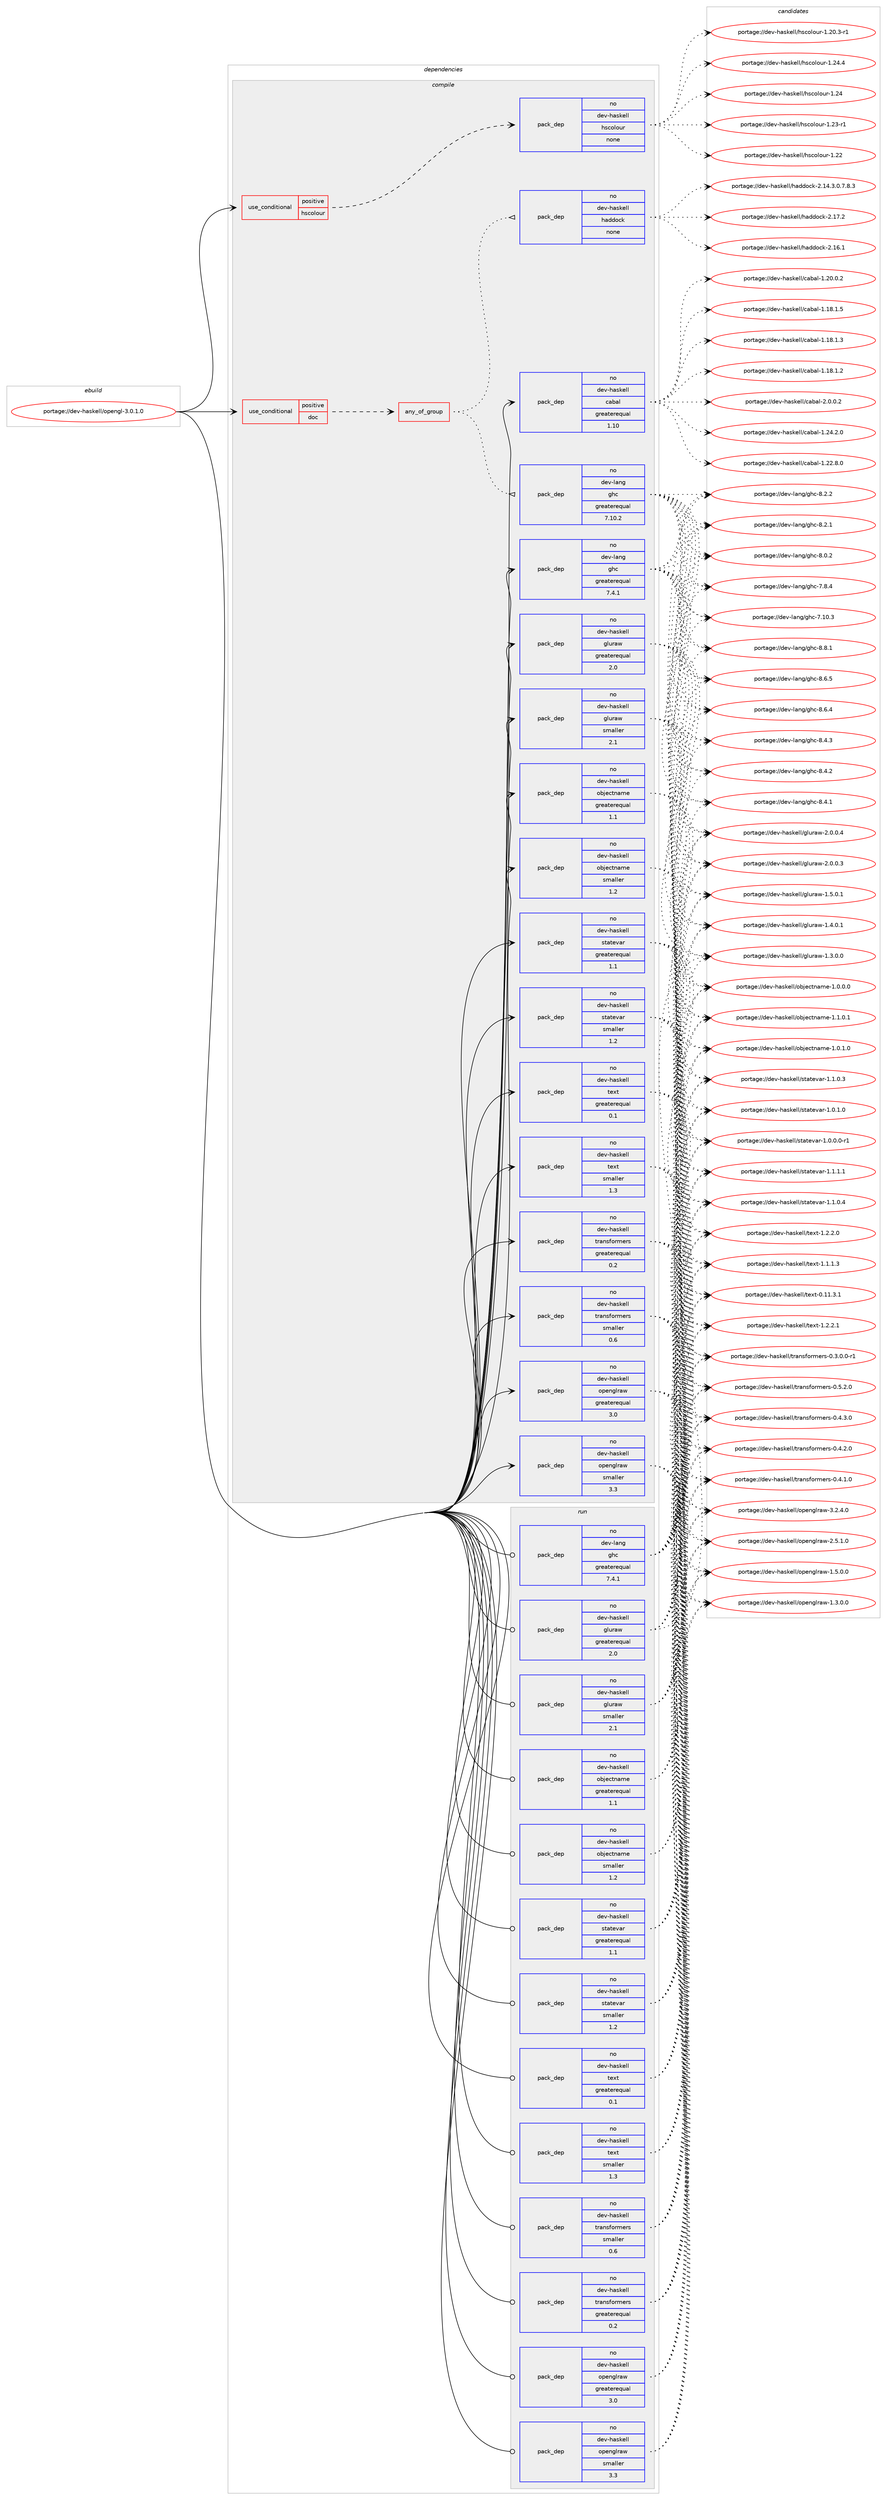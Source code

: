 digraph prolog {

# *************
# Graph options
# *************

newrank=true;
concentrate=true;
compound=true;
graph [rankdir=LR,fontname=Helvetica,fontsize=10,ranksep=1.5];#, ranksep=2.5, nodesep=0.2];
edge  [arrowhead=vee];
node  [fontname=Helvetica,fontsize=10];

# **********
# The ebuild
# **********

subgraph cluster_leftcol {
color=gray;
label=<<i>ebuild</i>>;
id [label="portage://dev-haskell/opengl-3.0.1.0", color=red, width=4, href="../dev-haskell/opengl-3.0.1.0.svg"];
}

# ****************
# The dependencies
# ****************

subgraph cluster_midcol {
color=gray;
label=<<i>dependencies</i>>;
subgraph cluster_compile {
fillcolor="#eeeeee";
style=filled;
label=<<i>compile</i>>;
subgraph cond132472 {
dependency550312 [label=<<TABLE BORDER="0" CELLBORDER="1" CELLSPACING="0" CELLPADDING="4"><TR><TD ROWSPAN="3" CELLPADDING="10">use_conditional</TD></TR><TR><TD>positive</TD></TR><TR><TD>doc</TD></TR></TABLE>>, shape=none, color=red];
subgraph any5977 {
dependency550313 [label=<<TABLE BORDER="0" CELLBORDER="1" CELLSPACING="0" CELLPADDING="4"><TR><TD CELLPADDING="10">any_of_group</TD></TR></TABLE>>, shape=none, color=red];subgraph pack411626 {
dependency550314 [label=<<TABLE BORDER="0" CELLBORDER="1" CELLSPACING="0" CELLPADDING="4" WIDTH="220"><TR><TD ROWSPAN="6" CELLPADDING="30">pack_dep</TD></TR><TR><TD WIDTH="110">no</TD></TR><TR><TD>dev-haskell</TD></TR><TR><TD>haddock</TD></TR><TR><TD>none</TD></TR><TR><TD></TD></TR></TABLE>>, shape=none, color=blue];
}
dependency550313:e -> dependency550314:w [weight=20,style="dotted",arrowhead="oinv"];
subgraph pack411627 {
dependency550315 [label=<<TABLE BORDER="0" CELLBORDER="1" CELLSPACING="0" CELLPADDING="4" WIDTH="220"><TR><TD ROWSPAN="6" CELLPADDING="30">pack_dep</TD></TR><TR><TD WIDTH="110">no</TD></TR><TR><TD>dev-lang</TD></TR><TR><TD>ghc</TD></TR><TR><TD>greaterequal</TD></TR><TR><TD>7.10.2</TD></TR></TABLE>>, shape=none, color=blue];
}
dependency550313:e -> dependency550315:w [weight=20,style="dotted",arrowhead="oinv"];
}
dependency550312:e -> dependency550313:w [weight=20,style="dashed",arrowhead="vee"];
}
id:e -> dependency550312:w [weight=20,style="solid",arrowhead="vee"];
subgraph cond132473 {
dependency550316 [label=<<TABLE BORDER="0" CELLBORDER="1" CELLSPACING="0" CELLPADDING="4"><TR><TD ROWSPAN="3" CELLPADDING="10">use_conditional</TD></TR><TR><TD>positive</TD></TR><TR><TD>hscolour</TD></TR></TABLE>>, shape=none, color=red];
subgraph pack411628 {
dependency550317 [label=<<TABLE BORDER="0" CELLBORDER="1" CELLSPACING="0" CELLPADDING="4" WIDTH="220"><TR><TD ROWSPAN="6" CELLPADDING="30">pack_dep</TD></TR><TR><TD WIDTH="110">no</TD></TR><TR><TD>dev-haskell</TD></TR><TR><TD>hscolour</TD></TR><TR><TD>none</TD></TR><TR><TD></TD></TR></TABLE>>, shape=none, color=blue];
}
dependency550316:e -> dependency550317:w [weight=20,style="dashed",arrowhead="vee"];
}
id:e -> dependency550316:w [weight=20,style="solid",arrowhead="vee"];
subgraph pack411629 {
dependency550318 [label=<<TABLE BORDER="0" CELLBORDER="1" CELLSPACING="0" CELLPADDING="4" WIDTH="220"><TR><TD ROWSPAN="6" CELLPADDING="30">pack_dep</TD></TR><TR><TD WIDTH="110">no</TD></TR><TR><TD>dev-haskell</TD></TR><TR><TD>cabal</TD></TR><TR><TD>greaterequal</TD></TR><TR><TD>1.10</TD></TR></TABLE>>, shape=none, color=blue];
}
id:e -> dependency550318:w [weight=20,style="solid",arrowhead="vee"];
subgraph pack411630 {
dependency550319 [label=<<TABLE BORDER="0" CELLBORDER="1" CELLSPACING="0" CELLPADDING="4" WIDTH="220"><TR><TD ROWSPAN="6" CELLPADDING="30">pack_dep</TD></TR><TR><TD WIDTH="110">no</TD></TR><TR><TD>dev-haskell</TD></TR><TR><TD>gluraw</TD></TR><TR><TD>greaterequal</TD></TR><TR><TD>2.0</TD></TR></TABLE>>, shape=none, color=blue];
}
id:e -> dependency550319:w [weight=20,style="solid",arrowhead="vee"];
subgraph pack411631 {
dependency550320 [label=<<TABLE BORDER="0" CELLBORDER="1" CELLSPACING="0" CELLPADDING="4" WIDTH="220"><TR><TD ROWSPAN="6" CELLPADDING="30">pack_dep</TD></TR><TR><TD WIDTH="110">no</TD></TR><TR><TD>dev-haskell</TD></TR><TR><TD>gluraw</TD></TR><TR><TD>smaller</TD></TR><TR><TD>2.1</TD></TR></TABLE>>, shape=none, color=blue];
}
id:e -> dependency550320:w [weight=20,style="solid",arrowhead="vee"];
subgraph pack411632 {
dependency550321 [label=<<TABLE BORDER="0" CELLBORDER="1" CELLSPACING="0" CELLPADDING="4" WIDTH="220"><TR><TD ROWSPAN="6" CELLPADDING="30">pack_dep</TD></TR><TR><TD WIDTH="110">no</TD></TR><TR><TD>dev-haskell</TD></TR><TR><TD>objectname</TD></TR><TR><TD>greaterequal</TD></TR><TR><TD>1.1</TD></TR></TABLE>>, shape=none, color=blue];
}
id:e -> dependency550321:w [weight=20,style="solid",arrowhead="vee"];
subgraph pack411633 {
dependency550322 [label=<<TABLE BORDER="0" CELLBORDER="1" CELLSPACING="0" CELLPADDING="4" WIDTH="220"><TR><TD ROWSPAN="6" CELLPADDING="30">pack_dep</TD></TR><TR><TD WIDTH="110">no</TD></TR><TR><TD>dev-haskell</TD></TR><TR><TD>objectname</TD></TR><TR><TD>smaller</TD></TR><TR><TD>1.2</TD></TR></TABLE>>, shape=none, color=blue];
}
id:e -> dependency550322:w [weight=20,style="solid",arrowhead="vee"];
subgraph pack411634 {
dependency550323 [label=<<TABLE BORDER="0" CELLBORDER="1" CELLSPACING="0" CELLPADDING="4" WIDTH="220"><TR><TD ROWSPAN="6" CELLPADDING="30">pack_dep</TD></TR><TR><TD WIDTH="110">no</TD></TR><TR><TD>dev-haskell</TD></TR><TR><TD>openglraw</TD></TR><TR><TD>greaterequal</TD></TR><TR><TD>3.0</TD></TR></TABLE>>, shape=none, color=blue];
}
id:e -> dependency550323:w [weight=20,style="solid",arrowhead="vee"];
subgraph pack411635 {
dependency550324 [label=<<TABLE BORDER="0" CELLBORDER="1" CELLSPACING="0" CELLPADDING="4" WIDTH="220"><TR><TD ROWSPAN="6" CELLPADDING="30">pack_dep</TD></TR><TR><TD WIDTH="110">no</TD></TR><TR><TD>dev-haskell</TD></TR><TR><TD>openglraw</TD></TR><TR><TD>smaller</TD></TR><TR><TD>3.3</TD></TR></TABLE>>, shape=none, color=blue];
}
id:e -> dependency550324:w [weight=20,style="solid",arrowhead="vee"];
subgraph pack411636 {
dependency550325 [label=<<TABLE BORDER="0" CELLBORDER="1" CELLSPACING="0" CELLPADDING="4" WIDTH="220"><TR><TD ROWSPAN="6" CELLPADDING="30">pack_dep</TD></TR><TR><TD WIDTH="110">no</TD></TR><TR><TD>dev-haskell</TD></TR><TR><TD>statevar</TD></TR><TR><TD>greaterequal</TD></TR><TR><TD>1.1</TD></TR></TABLE>>, shape=none, color=blue];
}
id:e -> dependency550325:w [weight=20,style="solid",arrowhead="vee"];
subgraph pack411637 {
dependency550326 [label=<<TABLE BORDER="0" CELLBORDER="1" CELLSPACING="0" CELLPADDING="4" WIDTH="220"><TR><TD ROWSPAN="6" CELLPADDING="30">pack_dep</TD></TR><TR><TD WIDTH="110">no</TD></TR><TR><TD>dev-haskell</TD></TR><TR><TD>statevar</TD></TR><TR><TD>smaller</TD></TR><TR><TD>1.2</TD></TR></TABLE>>, shape=none, color=blue];
}
id:e -> dependency550326:w [weight=20,style="solid",arrowhead="vee"];
subgraph pack411638 {
dependency550327 [label=<<TABLE BORDER="0" CELLBORDER="1" CELLSPACING="0" CELLPADDING="4" WIDTH="220"><TR><TD ROWSPAN="6" CELLPADDING="30">pack_dep</TD></TR><TR><TD WIDTH="110">no</TD></TR><TR><TD>dev-haskell</TD></TR><TR><TD>text</TD></TR><TR><TD>greaterequal</TD></TR><TR><TD>0.1</TD></TR></TABLE>>, shape=none, color=blue];
}
id:e -> dependency550327:w [weight=20,style="solid",arrowhead="vee"];
subgraph pack411639 {
dependency550328 [label=<<TABLE BORDER="0" CELLBORDER="1" CELLSPACING="0" CELLPADDING="4" WIDTH="220"><TR><TD ROWSPAN="6" CELLPADDING="30">pack_dep</TD></TR><TR><TD WIDTH="110">no</TD></TR><TR><TD>dev-haskell</TD></TR><TR><TD>text</TD></TR><TR><TD>smaller</TD></TR><TR><TD>1.3</TD></TR></TABLE>>, shape=none, color=blue];
}
id:e -> dependency550328:w [weight=20,style="solid",arrowhead="vee"];
subgraph pack411640 {
dependency550329 [label=<<TABLE BORDER="0" CELLBORDER="1" CELLSPACING="0" CELLPADDING="4" WIDTH="220"><TR><TD ROWSPAN="6" CELLPADDING="30">pack_dep</TD></TR><TR><TD WIDTH="110">no</TD></TR><TR><TD>dev-haskell</TD></TR><TR><TD>transformers</TD></TR><TR><TD>greaterequal</TD></TR><TR><TD>0.2</TD></TR></TABLE>>, shape=none, color=blue];
}
id:e -> dependency550329:w [weight=20,style="solid",arrowhead="vee"];
subgraph pack411641 {
dependency550330 [label=<<TABLE BORDER="0" CELLBORDER="1" CELLSPACING="0" CELLPADDING="4" WIDTH="220"><TR><TD ROWSPAN="6" CELLPADDING="30">pack_dep</TD></TR><TR><TD WIDTH="110">no</TD></TR><TR><TD>dev-haskell</TD></TR><TR><TD>transformers</TD></TR><TR><TD>smaller</TD></TR><TR><TD>0.6</TD></TR></TABLE>>, shape=none, color=blue];
}
id:e -> dependency550330:w [weight=20,style="solid",arrowhead="vee"];
subgraph pack411642 {
dependency550331 [label=<<TABLE BORDER="0" CELLBORDER="1" CELLSPACING="0" CELLPADDING="4" WIDTH="220"><TR><TD ROWSPAN="6" CELLPADDING="30">pack_dep</TD></TR><TR><TD WIDTH="110">no</TD></TR><TR><TD>dev-lang</TD></TR><TR><TD>ghc</TD></TR><TR><TD>greaterequal</TD></TR><TR><TD>7.4.1</TD></TR></TABLE>>, shape=none, color=blue];
}
id:e -> dependency550331:w [weight=20,style="solid",arrowhead="vee"];
}
subgraph cluster_compileandrun {
fillcolor="#eeeeee";
style=filled;
label=<<i>compile and run</i>>;
}
subgraph cluster_run {
fillcolor="#eeeeee";
style=filled;
label=<<i>run</i>>;
subgraph pack411643 {
dependency550332 [label=<<TABLE BORDER="0" CELLBORDER="1" CELLSPACING="0" CELLPADDING="4" WIDTH="220"><TR><TD ROWSPAN="6" CELLPADDING="30">pack_dep</TD></TR><TR><TD WIDTH="110">no</TD></TR><TR><TD>dev-haskell</TD></TR><TR><TD>gluraw</TD></TR><TR><TD>greaterequal</TD></TR><TR><TD>2.0</TD></TR></TABLE>>, shape=none, color=blue];
}
id:e -> dependency550332:w [weight=20,style="solid",arrowhead="odot"];
subgraph pack411644 {
dependency550333 [label=<<TABLE BORDER="0" CELLBORDER="1" CELLSPACING="0" CELLPADDING="4" WIDTH="220"><TR><TD ROWSPAN="6" CELLPADDING="30">pack_dep</TD></TR><TR><TD WIDTH="110">no</TD></TR><TR><TD>dev-haskell</TD></TR><TR><TD>gluraw</TD></TR><TR><TD>smaller</TD></TR><TR><TD>2.1</TD></TR></TABLE>>, shape=none, color=blue];
}
id:e -> dependency550333:w [weight=20,style="solid",arrowhead="odot"];
subgraph pack411645 {
dependency550334 [label=<<TABLE BORDER="0" CELLBORDER="1" CELLSPACING="0" CELLPADDING="4" WIDTH="220"><TR><TD ROWSPAN="6" CELLPADDING="30">pack_dep</TD></TR><TR><TD WIDTH="110">no</TD></TR><TR><TD>dev-haskell</TD></TR><TR><TD>objectname</TD></TR><TR><TD>greaterequal</TD></TR><TR><TD>1.1</TD></TR></TABLE>>, shape=none, color=blue];
}
id:e -> dependency550334:w [weight=20,style="solid",arrowhead="odot"];
subgraph pack411646 {
dependency550335 [label=<<TABLE BORDER="0" CELLBORDER="1" CELLSPACING="0" CELLPADDING="4" WIDTH="220"><TR><TD ROWSPAN="6" CELLPADDING="30">pack_dep</TD></TR><TR><TD WIDTH="110">no</TD></TR><TR><TD>dev-haskell</TD></TR><TR><TD>objectname</TD></TR><TR><TD>smaller</TD></TR><TR><TD>1.2</TD></TR></TABLE>>, shape=none, color=blue];
}
id:e -> dependency550335:w [weight=20,style="solid",arrowhead="odot"];
subgraph pack411647 {
dependency550336 [label=<<TABLE BORDER="0" CELLBORDER="1" CELLSPACING="0" CELLPADDING="4" WIDTH="220"><TR><TD ROWSPAN="6" CELLPADDING="30">pack_dep</TD></TR><TR><TD WIDTH="110">no</TD></TR><TR><TD>dev-haskell</TD></TR><TR><TD>openglraw</TD></TR><TR><TD>greaterequal</TD></TR><TR><TD>3.0</TD></TR></TABLE>>, shape=none, color=blue];
}
id:e -> dependency550336:w [weight=20,style="solid",arrowhead="odot"];
subgraph pack411648 {
dependency550337 [label=<<TABLE BORDER="0" CELLBORDER="1" CELLSPACING="0" CELLPADDING="4" WIDTH="220"><TR><TD ROWSPAN="6" CELLPADDING="30">pack_dep</TD></TR><TR><TD WIDTH="110">no</TD></TR><TR><TD>dev-haskell</TD></TR><TR><TD>openglraw</TD></TR><TR><TD>smaller</TD></TR><TR><TD>3.3</TD></TR></TABLE>>, shape=none, color=blue];
}
id:e -> dependency550337:w [weight=20,style="solid",arrowhead="odot"];
subgraph pack411649 {
dependency550338 [label=<<TABLE BORDER="0" CELLBORDER="1" CELLSPACING="0" CELLPADDING="4" WIDTH="220"><TR><TD ROWSPAN="6" CELLPADDING="30">pack_dep</TD></TR><TR><TD WIDTH="110">no</TD></TR><TR><TD>dev-haskell</TD></TR><TR><TD>statevar</TD></TR><TR><TD>greaterequal</TD></TR><TR><TD>1.1</TD></TR></TABLE>>, shape=none, color=blue];
}
id:e -> dependency550338:w [weight=20,style="solid",arrowhead="odot"];
subgraph pack411650 {
dependency550339 [label=<<TABLE BORDER="0" CELLBORDER="1" CELLSPACING="0" CELLPADDING="4" WIDTH="220"><TR><TD ROWSPAN="6" CELLPADDING="30">pack_dep</TD></TR><TR><TD WIDTH="110">no</TD></TR><TR><TD>dev-haskell</TD></TR><TR><TD>statevar</TD></TR><TR><TD>smaller</TD></TR><TR><TD>1.2</TD></TR></TABLE>>, shape=none, color=blue];
}
id:e -> dependency550339:w [weight=20,style="solid",arrowhead="odot"];
subgraph pack411651 {
dependency550340 [label=<<TABLE BORDER="0" CELLBORDER="1" CELLSPACING="0" CELLPADDING="4" WIDTH="220"><TR><TD ROWSPAN="6" CELLPADDING="30">pack_dep</TD></TR><TR><TD WIDTH="110">no</TD></TR><TR><TD>dev-haskell</TD></TR><TR><TD>text</TD></TR><TR><TD>greaterequal</TD></TR><TR><TD>0.1</TD></TR></TABLE>>, shape=none, color=blue];
}
id:e -> dependency550340:w [weight=20,style="solid",arrowhead="odot"];
subgraph pack411652 {
dependency550341 [label=<<TABLE BORDER="0" CELLBORDER="1" CELLSPACING="0" CELLPADDING="4" WIDTH="220"><TR><TD ROWSPAN="6" CELLPADDING="30">pack_dep</TD></TR><TR><TD WIDTH="110">no</TD></TR><TR><TD>dev-haskell</TD></TR><TR><TD>text</TD></TR><TR><TD>smaller</TD></TR><TR><TD>1.3</TD></TR></TABLE>>, shape=none, color=blue];
}
id:e -> dependency550341:w [weight=20,style="solid",arrowhead="odot"];
subgraph pack411653 {
dependency550342 [label=<<TABLE BORDER="0" CELLBORDER="1" CELLSPACING="0" CELLPADDING="4" WIDTH="220"><TR><TD ROWSPAN="6" CELLPADDING="30">pack_dep</TD></TR><TR><TD WIDTH="110">no</TD></TR><TR><TD>dev-haskell</TD></TR><TR><TD>transformers</TD></TR><TR><TD>greaterequal</TD></TR><TR><TD>0.2</TD></TR></TABLE>>, shape=none, color=blue];
}
id:e -> dependency550342:w [weight=20,style="solid",arrowhead="odot"];
subgraph pack411654 {
dependency550343 [label=<<TABLE BORDER="0" CELLBORDER="1" CELLSPACING="0" CELLPADDING="4" WIDTH="220"><TR><TD ROWSPAN="6" CELLPADDING="30">pack_dep</TD></TR><TR><TD WIDTH="110">no</TD></TR><TR><TD>dev-haskell</TD></TR><TR><TD>transformers</TD></TR><TR><TD>smaller</TD></TR><TR><TD>0.6</TD></TR></TABLE>>, shape=none, color=blue];
}
id:e -> dependency550343:w [weight=20,style="solid",arrowhead="odot"];
subgraph pack411655 {
dependency550344 [label=<<TABLE BORDER="0" CELLBORDER="1" CELLSPACING="0" CELLPADDING="4" WIDTH="220"><TR><TD ROWSPAN="6" CELLPADDING="30">pack_dep</TD></TR><TR><TD WIDTH="110">no</TD></TR><TR><TD>dev-lang</TD></TR><TR><TD>ghc</TD></TR><TR><TD>greaterequal</TD></TR><TR><TD>7.4.1</TD></TR></TABLE>>, shape=none, color=blue];
}
id:e -> dependency550344:w [weight=20,style="solid",arrowhead="odot"];
}
}

# **************
# The candidates
# **************

subgraph cluster_choices {
rank=same;
color=gray;
label=<<i>candidates</i>>;

subgraph choice411626 {
color=black;
nodesep=1;
choice100101118451049711510710110810847104971001001119910745504649554650 [label="portage://dev-haskell/haddock-2.17.2", color=red, width=4,href="../dev-haskell/haddock-2.17.2.svg"];
choice100101118451049711510710110810847104971001001119910745504649544649 [label="portage://dev-haskell/haddock-2.16.1", color=red, width=4,href="../dev-haskell/haddock-2.16.1.svg"];
choice1001011184510497115107101108108471049710010011199107455046495246514648465546564651 [label="portage://dev-haskell/haddock-2.14.3.0.7.8.3", color=red, width=4,href="../dev-haskell/haddock-2.14.3.0.7.8.3.svg"];
dependency550314:e -> choice100101118451049711510710110810847104971001001119910745504649554650:w [style=dotted,weight="100"];
dependency550314:e -> choice100101118451049711510710110810847104971001001119910745504649544649:w [style=dotted,weight="100"];
dependency550314:e -> choice1001011184510497115107101108108471049710010011199107455046495246514648465546564651:w [style=dotted,weight="100"];
}
subgraph choice411627 {
color=black;
nodesep=1;
choice10010111845108971101034710310499455646564649 [label="portage://dev-lang/ghc-8.8.1", color=red, width=4,href="../dev-lang/ghc-8.8.1.svg"];
choice10010111845108971101034710310499455646544653 [label="portage://dev-lang/ghc-8.6.5", color=red, width=4,href="../dev-lang/ghc-8.6.5.svg"];
choice10010111845108971101034710310499455646544652 [label="portage://dev-lang/ghc-8.6.4", color=red, width=4,href="../dev-lang/ghc-8.6.4.svg"];
choice10010111845108971101034710310499455646524651 [label="portage://dev-lang/ghc-8.4.3", color=red, width=4,href="../dev-lang/ghc-8.4.3.svg"];
choice10010111845108971101034710310499455646524650 [label="portage://dev-lang/ghc-8.4.2", color=red, width=4,href="../dev-lang/ghc-8.4.2.svg"];
choice10010111845108971101034710310499455646524649 [label="portage://dev-lang/ghc-8.4.1", color=red, width=4,href="../dev-lang/ghc-8.4.1.svg"];
choice10010111845108971101034710310499455646504650 [label="portage://dev-lang/ghc-8.2.2", color=red, width=4,href="../dev-lang/ghc-8.2.2.svg"];
choice10010111845108971101034710310499455646504649 [label="portage://dev-lang/ghc-8.2.1", color=red, width=4,href="../dev-lang/ghc-8.2.1.svg"];
choice10010111845108971101034710310499455646484650 [label="portage://dev-lang/ghc-8.0.2", color=red, width=4,href="../dev-lang/ghc-8.0.2.svg"];
choice10010111845108971101034710310499455546564652 [label="portage://dev-lang/ghc-7.8.4", color=red, width=4,href="../dev-lang/ghc-7.8.4.svg"];
choice1001011184510897110103471031049945554649484651 [label="portage://dev-lang/ghc-7.10.3", color=red, width=4,href="../dev-lang/ghc-7.10.3.svg"];
dependency550315:e -> choice10010111845108971101034710310499455646564649:w [style=dotted,weight="100"];
dependency550315:e -> choice10010111845108971101034710310499455646544653:w [style=dotted,weight="100"];
dependency550315:e -> choice10010111845108971101034710310499455646544652:w [style=dotted,weight="100"];
dependency550315:e -> choice10010111845108971101034710310499455646524651:w [style=dotted,weight="100"];
dependency550315:e -> choice10010111845108971101034710310499455646524650:w [style=dotted,weight="100"];
dependency550315:e -> choice10010111845108971101034710310499455646524649:w [style=dotted,weight="100"];
dependency550315:e -> choice10010111845108971101034710310499455646504650:w [style=dotted,weight="100"];
dependency550315:e -> choice10010111845108971101034710310499455646504649:w [style=dotted,weight="100"];
dependency550315:e -> choice10010111845108971101034710310499455646484650:w [style=dotted,weight="100"];
dependency550315:e -> choice10010111845108971101034710310499455546564652:w [style=dotted,weight="100"];
dependency550315:e -> choice1001011184510897110103471031049945554649484651:w [style=dotted,weight="100"];
}
subgraph choice411628 {
color=black;
nodesep=1;
choice1001011184510497115107101108108471041159911110811111711445494650524652 [label="portage://dev-haskell/hscolour-1.24.4", color=red, width=4,href="../dev-haskell/hscolour-1.24.4.svg"];
choice100101118451049711510710110810847104115991111081111171144549465052 [label="portage://dev-haskell/hscolour-1.24", color=red, width=4,href="../dev-haskell/hscolour-1.24.svg"];
choice1001011184510497115107101108108471041159911110811111711445494650514511449 [label="portage://dev-haskell/hscolour-1.23-r1", color=red, width=4,href="../dev-haskell/hscolour-1.23-r1.svg"];
choice100101118451049711510710110810847104115991111081111171144549465050 [label="portage://dev-haskell/hscolour-1.22", color=red, width=4,href="../dev-haskell/hscolour-1.22.svg"];
choice10010111845104971151071011081084710411599111108111117114454946504846514511449 [label="portage://dev-haskell/hscolour-1.20.3-r1", color=red, width=4,href="../dev-haskell/hscolour-1.20.3-r1.svg"];
dependency550317:e -> choice1001011184510497115107101108108471041159911110811111711445494650524652:w [style=dotted,weight="100"];
dependency550317:e -> choice100101118451049711510710110810847104115991111081111171144549465052:w [style=dotted,weight="100"];
dependency550317:e -> choice1001011184510497115107101108108471041159911110811111711445494650514511449:w [style=dotted,weight="100"];
dependency550317:e -> choice100101118451049711510710110810847104115991111081111171144549465050:w [style=dotted,weight="100"];
dependency550317:e -> choice10010111845104971151071011081084710411599111108111117114454946504846514511449:w [style=dotted,weight="100"];
}
subgraph choice411629 {
color=black;
nodesep=1;
choice100101118451049711510710110810847999798971084550464846484650 [label="portage://dev-haskell/cabal-2.0.0.2", color=red, width=4,href="../dev-haskell/cabal-2.0.0.2.svg"];
choice10010111845104971151071011081084799979897108454946505246504648 [label="portage://dev-haskell/cabal-1.24.2.0", color=red, width=4,href="../dev-haskell/cabal-1.24.2.0.svg"];
choice10010111845104971151071011081084799979897108454946505046564648 [label="portage://dev-haskell/cabal-1.22.8.0", color=red, width=4,href="../dev-haskell/cabal-1.22.8.0.svg"];
choice10010111845104971151071011081084799979897108454946504846484650 [label="portage://dev-haskell/cabal-1.20.0.2", color=red, width=4,href="../dev-haskell/cabal-1.20.0.2.svg"];
choice10010111845104971151071011081084799979897108454946495646494653 [label="portage://dev-haskell/cabal-1.18.1.5", color=red, width=4,href="../dev-haskell/cabal-1.18.1.5.svg"];
choice10010111845104971151071011081084799979897108454946495646494651 [label="portage://dev-haskell/cabal-1.18.1.3", color=red, width=4,href="../dev-haskell/cabal-1.18.1.3.svg"];
choice10010111845104971151071011081084799979897108454946495646494650 [label="portage://dev-haskell/cabal-1.18.1.2", color=red, width=4,href="../dev-haskell/cabal-1.18.1.2.svg"];
dependency550318:e -> choice100101118451049711510710110810847999798971084550464846484650:w [style=dotted,weight="100"];
dependency550318:e -> choice10010111845104971151071011081084799979897108454946505246504648:w [style=dotted,weight="100"];
dependency550318:e -> choice10010111845104971151071011081084799979897108454946505046564648:w [style=dotted,weight="100"];
dependency550318:e -> choice10010111845104971151071011081084799979897108454946504846484650:w [style=dotted,weight="100"];
dependency550318:e -> choice10010111845104971151071011081084799979897108454946495646494653:w [style=dotted,weight="100"];
dependency550318:e -> choice10010111845104971151071011081084799979897108454946495646494651:w [style=dotted,weight="100"];
dependency550318:e -> choice10010111845104971151071011081084799979897108454946495646494650:w [style=dotted,weight="100"];
}
subgraph choice411630 {
color=black;
nodesep=1;
choice100101118451049711510710110810847103108117114971194550464846484652 [label="portage://dev-haskell/gluraw-2.0.0.4", color=red, width=4,href="../dev-haskell/gluraw-2.0.0.4.svg"];
choice100101118451049711510710110810847103108117114971194550464846484651 [label="portage://dev-haskell/gluraw-2.0.0.3", color=red, width=4,href="../dev-haskell/gluraw-2.0.0.3.svg"];
choice100101118451049711510710110810847103108117114971194549465346484649 [label="portage://dev-haskell/gluraw-1.5.0.1", color=red, width=4,href="../dev-haskell/gluraw-1.5.0.1.svg"];
choice100101118451049711510710110810847103108117114971194549465246484649 [label="portage://dev-haskell/gluraw-1.4.0.1", color=red, width=4,href="../dev-haskell/gluraw-1.4.0.1.svg"];
choice100101118451049711510710110810847103108117114971194549465146484648 [label="portage://dev-haskell/gluraw-1.3.0.0", color=red, width=4,href="../dev-haskell/gluraw-1.3.0.0.svg"];
dependency550319:e -> choice100101118451049711510710110810847103108117114971194550464846484652:w [style=dotted,weight="100"];
dependency550319:e -> choice100101118451049711510710110810847103108117114971194550464846484651:w [style=dotted,weight="100"];
dependency550319:e -> choice100101118451049711510710110810847103108117114971194549465346484649:w [style=dotted,weight="100"];
dependency550319:e -> choice100101118451049711510710110810847103108117114971194549465246484649:w [style=dotted,weight="100"];
dependency550319:e -> choice100101118451049711510710110810847103108117114971194549465146484648:w [style=dotted,weight="100"];
}
subgraph choice411631 {
color=black;
nodesep=1;
choice100101118451049711510710110810847103108117114971194550464846484652 [label="portage://dev-haskell/gluraw-2.0.0.4", color=red, width=4,href="../dev-haskell/gluraw-2.0.0.4.svg"];
choice100101118451049711510710110810847103108117114971194550464846484651 [label="portage://dev-haskell/gluraw-2.0.0.3", color=red, width=4,href="../dev-haskell/gluraw-2.0.0.3.svg"];
choice100101118451049711510710110810847103108117114971194549465346484649 [label="portage://dev-haskell/gluraw-1.5.0.1", color=red, width=4,href="../dev-haskell/gluraw-1.5.0.1.svg"];
choice100101118451049711510710110810847103108117114971194549465246484649 [label="portage://dev-haskell/gluraw-1.4.0.1", color=red, width=4,href="../dev-haskell/gluraw-1.4.0.1.svg"];
choice100101118451049711510710110810847103108117114971194549465146484648 [label="portage://dev-haskell/gluraw-1.3.0.0", color=red, width=4,href="../dev-haskell/gluraw-1.3.0.0.svg"];
dependency550320:e -> choice100101118451049711510710110810847103108117114971194550464846484652:w [style=dotted,weight="100"];
dependency550320:e -> choice100101118451049711510710110810847103108117114971194550464846484651:w [style=dotted,weight="100"];
dependency550320:e -> choice100101118451049711510710110810847103108117114971194549465346484649:w [style=dotted,weight="100"];
dependency550320:e -> choice100101118451049711510710110810847103108117114971194549465246484649:w [style=dotted,weight="100"];
dependency550320:e -> choice100101118451049711510710110810847103108117114971194549465146484648:w [style=dotted,weight="100"];
}
subgraph choice411632 {
color=black;
nodesep=1;
choice1001011184510497115107101108108471119810610199116110971091014549464946484649 [label="portage://dev-haskell/objectname-1.1.0.1", color=red, width=4,href="../dev-haskell/objectname-1.1.0.1.svg"];
choice1001011184510497115107101108108471119810610199116110971091014549464846494648 [label="portage://dev-haskell/objectname-1.0.1.0", color=red, width=4,href="../dev-haskell/objectname-1.0.1.0.svg"];
choice1001011184510497115107101108108471119810610199116110971091014549464846484648 [label="portage://dev-haskell/objectname-1.0.0.0", color=red, width=4,href="../dev-haskell/objectname-1.0.0.0.svg"];
dependency550321:e -> choice1001011184510497115107101108108471119810610199116110971091014549464946484649:w [style=dotted,weight="100"];
dependency550321:e -> choice1001011184510497115107101108108471119810610199116110971091014549464846494648:w [style=dotted,weight="100"];
dependency550321:e -> choice1001011184510497115107101108108471119810610199116110971091014549464846484648:w [style=dotted,weight="100"];
}
subgraph choice411633 {
color=black;
nodesep=1;
choice1001011184510497115107101108108471119810610199116110971091014549464946484649 [label="portage://dev-haskell/objectname-1.1.0.1", color=red, width=4,href="../dev-haskell/objectname-1.1.0.1.svg"];
choice1001011184510497115107101108108471119810610199116110971091014549464846494648 [label="portage://dev-haskell/objectname-1.0.1.0", color=red, width=4,href="../dev-haskell/objectname-1.0.1.0.svg"];
choice1001011184510497115107101108108471119810610199116110971091014549464846484648 [label="portage://dev-haskell/objectname-1.0.0.0", color=red, width=4,href="../dev-haskell/objectname-1.0.0.0.svg"];
dependency550322:e -> choice1001011184510497115107101108108471119810610199116110971091014549464946484649:w [style=dotted,weight="100"];
dependency550322:e -> choice1001011184510497115107101108108471119810610199116110971091014549464846494648:w [style=dotted,weight="100"];
dependency550322:e -> choice1001011184510497115107101108108471119810610199116110971091014549464846484648:w [style=dotted,weight="100"];
}
subgraph choice411634 {
color=black;
nodesep=1;
choice100101118451049711510710110810847111112101110103108114971194551465046524648 [label="portage://dev-haskell/openglraw-3.2.4.0", color=red, width=4,href="../dev-haskell/openglraw-3.2.4.0.svg"];
choice100101118451049711510710110810847111112101110103108114971194550465346494648 [label="portage://dev-haskell/openglraw-2.5.1.0", color=red, width=4,href="../dev-haskell/openglraw-2.5.1.0.svg"];
choice100101118451049711510710110810847111112101110103108114971194549465346484648 [label="portage://dev-haskell/openglraw-1.5.0.0", color=red, width=4,href="../dev-haskell/openglraw-1.5.0.0.svg"];
choice100101118451049711510710110810847111112101110103108114971194549465146484648 [label="portage://dev-haskell/openglraw-1.3.0.0", color=red, width=4,href="../dev-haskell/openglraw-1.3.0.0.svg"];
dependency550323:e -> choice100101118451049711510710110810847111112101110103108114971194551465046524648:w [style=dotted,weight="100"];
dependency550323:e -> choice100101118451049711510710110810847111112101110103108114971194550465346494648:w [style=dotted,weight="100"];
dependency550323:e -> choice100101118451049711510710110810847111112101110103108114971194549465346484648:w [style=dotted,weight="100"];
dependency550323:e -> choice100101118451049711510710110810847111112101110103108114971194549465146484648:w [style=dotted,weight="100"];
}
subgraph choice411635 {
color=black;
nodesep=1;
choice100101118451049711510710110810847111112101110103108114971194551465046524648 [label="portage://dev-haskell/openglraw-3.2.4.0", color=red, width=4,href="../dev-haskell/openglraw-3.2.4.0.svg"];
choice100101118451049711510710110810847111112101110103108114971194550465346494648 [label="portage://dev-haskell/openglraw-2.5.1.0", color=red, width=4,href="../dev-haskell/openglraw-2.5.1.0.svg"];
choice100101118451049711510710110810847111112101110103108114971194549465346484648 [label="portage://dev-haskell/openglraw-1.5.0.0", color=red, width=4,href="../dev-haskell/openglraw-1.5.0.0.svg"];
choice100101118451049711510710110810847111112101110103108114971194549465146484648 [label="portage://dev-haskell/openglraw-1.3.0.0", color=red, width=4,href="../dev-haskell/openglraw-1.3.0.0.svg"];
dependency550324:e -> choice100101118451049711510710110810847111112101110103108114971194551465046524648:w [style=dotted,weight="100"];
dependency550324:e -> choice100101118451049711510710110810847111112101110103108114971194550465346494648:w [style=dotted,weight="100"];
dependency550324:e -> choice100101118451049711510710110810847111112101110103108114971194549465346484648:w [style=dotted,weight="100"];
dependency550324:e -> choice100101118451049711510710110810847111112101110103108114971194549465146484648:w [style=dotted,weight="100"];
}
subgraph choice411636 {
color=black;
nodesep=1;
choice10010111845104971151071011081084711511697116101118971144549464946494649 [label="portage://dev-haskell/statevar-1.1.1.1", color=red, width=4,href="../dev-haskell/statevar-1.1.1.1.svg"];
choice10010111845104971151071011081084711511697116101118971144549464946484652 [label="portage://dev-haskell/statevar-1.1.0.4", color=red, width=4,href="../dev-haskell/statevar-1.1.0.4.svg"];
choice10010111845104971151071011081084711511697116101118971144549464946484651 [label="portage://dev-haskell/statevar-1.1.0.3", color=red, width=4,href="../dev-haskell/statevar-1.1.0.3.svg"];
choice10010111845104971151071011081084711511697116101118971144549464846494648 [label="portage://dev-haskell/statevar-1.0.1.0", color=red, width=4,href="../dev-haskell/statevar-1.0.1.0.svg"];
choice100101118451049711510710110810847115116971161011189711445494648464846484511449 [label="portage://dev-haskell/statevar-1.0.0.0-r1", color=red, width=4,href="../dev-haskell/statevar-1.0.0.0-r1.svg"];
dependency550325:e -> choice10010111845104971151071011081084711511697116101118971144549464946494649:w [style=dotted,weight="100"];
dependency550325:e -> choice10010111845104971151071011081084711511697116101118971144549464946484652:w [style=dotted,weight="100"];
dependency550325:e -> choice10010111845104971151071011081084711511697116101118971144549464946484651:w [style=dotted,weight="100"];
dependency550325:e -> choice10010111845104971151071011081084711511697116101118971144549464846494648:w [style=dotted,weight="100"];
dependency550325:e -> choice100101118451049711510710110810847115116971161011189711445494648464846484511449:w [style=dotted,weight="100"];
}
subgraph choice411637 {
color=black;
nodesep=1;
choice10010111845104971151071011081084711511697116101118971144549464946494649 [label="portage://dev-haskell/statevar-1.1.1.1", color=red, width=4,href="../dev-haskell/statevar-1.1.1.1.svg"];
choice10010111845104971151071011081084711511697116101118971144549464946484652 [label="portage://dev-haskell/statevar-1.1.0.4", color=red, width=4,href="../dev-haskell/statevar-1.1.0.4.svg"];
choice10010111845104971151071011081084711511697116101118971144549464946484651 [label="portage://dev-haskell/statevar-1.1.0.3", color=red, width=4,href="../dev-haskell/statevar-1.1.0.3.svg"];
choice10010111845104971151071011081084711511697116101118971144549464846494648 [label="portage://dev-haskell/statevar-1.0.1.0", color=red, width=4,href="../dev-haskell/statevar-1.0.1.0.svg"];
choice100101118451049711510710110810847115116971161011189711445494648464846484511449 [label="portage://dev-haskell/statevar-1.0.0.0-r1", color=red, width=4,href="../dev-haskell/statevar-1.0.0.0-r1.svg"];
dependency550326:e -> choice10010111845104971151071011081084711511697116101118971144549464946494649:w [style=dotted,weight="100"];
dependency550326:e -> choice10010111845104971151071011081084711511697116101118971144549464946484652:w [style=dotted,weight="100"];
dependency550326:e -> choice10010111845104971151071011081084711511697116101118971144549464946484651:w [style=dotted,weight="100"];
dependency550326:e -> choice10010111845104971151071011081084711511697116101118971144549464846494648:w [style=dotted,weight="100"];
dependency550326:e -> choice100101118451049711510710110810847115116971161011189711445494648464846484511449:w [style=dotted,weight="100"];
}
subgraph choice411638 {
color=black;
nodesep=1;
choice1001011184510497115107101108108471161011201164549465046504649 [label="portage://dev-haskell/text-1.2.2.1", color=red, width=4,href="../dev-haskell/text-1.2.2.1.svg"];
choice1001011184510497115107101108108471161011201164549465046504648 [label="portage://dev-haskell/text-1.2.2.0", color=red, width=4,href="../dev-haskell/text-1.2.2.0.svg"];
choice1001011184510497115107101108108471161011201164549464946494651 [label="portage://dev-haskell/text-1.1.1.3", color=red, width=4,href="../dev-haskell/text-1.1.1.3.svg"];
choice100101118451049711510710110810847116101120116454846494946514649 [label="portage://dev-haskell/text-0.11.3.1", color=red, width=4,href="../dev-haskell/text-0.11.3.1.svg"];
dependency550327:e -> choice1001011184510497115107101108108471161011201164549465046504649:w [style=dotted,weight="100"];
dependency550327:e -> choice1001011184510497115107101108108471161011201164549465046504648:w [style=dotted,weight="100"];
dependency550327:e -> choice1001011184510497115107101108108471161011201164549464946494651:w [style=dotted,weight="100"];
dependency550327:e -> choice100101118451049711510710110810847116101120116454846494946514649:w [style=dotted,weight="100"];
}
subgraph choice411639 {
color=black;
nodesep=1;
choice1001011184510497115107101108108471161011201164549465046504649 [label="portage://dev-haskell/text-1.2.2.1", color=red, width=4,href="../dev-haskell/text-1.2.2.1.svg"];
choice1001011184510497115107101108108471161011201164549465046504648 [label="portage://dev-haskell/text-1.2.2.0", color=red, width=4,href="../dev-haskell/text-1.2.2.0.svg"];
choice1001011184510497115107101108108471161011201164549464946494651 [label="portage://dev-haskell/text-1.1.1.3", color=red, width=4,href="../dev-haskell/text-1.1.1.3.svg"];
choice100101118451049711510710110810847116101120116454846494946514649 [label="portage://dev-haskell/text-0.11.3.1", color=red, width=4,href="../dev-haskell/text-0.11.3.1.svg"];
dependency550328:e -> choice1001011184510497115107101108108471161011201164549465046504649:w [style=dotted,weight="100"];
dependency550328:e -> choice1001011184510497115107101108108471161011201164549465046504648:w [style=dotted,weight="100"];
dependency550328:e -> choice1001011184510497115107101108108471161011201164549464946494651:w [style=dotted,weight="100"];
dependency550328:e -> choice100101118451049711510710110810847116101120116454846494946514649:w [style=dotted,weight="100"];
}
subgraph choice411640 {
color=black;
nodesep=1;
choice100101118451049711510710110810847116114971101151021111141091011141154548465346504648 [label="portage://dev-haskell/transformers-0.5.2.0", color=red, width=4,href="../dev-haskell/transformers-0.5.2.0.svg"];
choice100101118451049711510710110810847116114971101151021111141091011141154548465246514648 [label="portage://dev-haskell/transformers-0.4.3.0", color=red, width=4,href="../dev-haskell/transformers-0.4.3.0.svg"];
choice100101118451049711510710110810847116114971101151021111141091011141154548465246504648 [label="portage://dev-haskell/transformers-0.4.2.0", color=red, width=4,href="../dev-haskell/transformers-0.4.2.0.svg"];
choice100101118451049711510710110810847116114971101151021111141091011141154548465246494648 [label="portage://dev-haskell/transformers-0.4.1.0", color=red, width=4,href="../dev-haskell/transformers-0.4.1.0.svg"];
choice1001011184510497115107101108108471161149711011510211111410910111411545484651464846484511449 [label="portage://dev-haskell/transformers-0.3.0.0-r1", color=red, width=4,href="../dev-haskell/transformers-0.3.0.0-r1.svg"];
dependency550329:e -> choice100101118451049711510710110810847116114971101151021111141091011141154548465346504648:w [style=dotted,weight="100"];
dependency550329:e -> choice100101118451049711510710110810847116114971101151021111141091011141154548465246514648:w [style=dotted,weight="100"];
dependency550329:e -> choice100101118451049711510710110810847116114971101151021111141091011141154548465246504648:w [style=dotted,weight="100"];
dependency550329:e -> choice100101118451049711510710110810847116114971101151021111141091011141154548465246494648:w [style=dotted,weight="100"];
dependency550329:e -> choice1001011184510497115107101108108471161149711011510211111410910111411545484651464846484511449:w [style=dotted,weight="100"];
}
subgraph choice411641 {
color=black;
nodesep=1;
choice100101118451049711510710110810847116114971101151021111141091011141154548465346504648 [label="portage://dev-haskell/transformers-0.5.2.0", color=red, width=4,href="../dev-haskell/transformers-0.5.2.0.svg"];
choice100101118451049711510710110810847116114971101151021111141091011141154548465246514648 [label="portage://dev-haskell/transformers-0.4.3.0", color=red, width=4,href="../dev-haskell/transformers-0.4.3.0.svg"];
choice100101118451049711510710110810847116114971101151021111141091011141154548465246504648 [label="portage://dev-haskell/transformers-0.4.2.0", color=red, width=4,href="../dev-haskell/transformers-0.4.2.0.svg"];
choice100101118451049711510710110810847116114971101151021111141091011141154548465246494648 [label="portage://dev-haskell/transformers-0.4.1.0", color=red, width=4,href="../dev-haskell/transformers-0.4.1.0.svg"];
choice1001011184510497115107101108108471161149711011510211111410910111411545484651464846484511449 [label="portage://dev-haskell/transformers-0.3.0.0-r1", color=red, width=4,href="../dev-haskell/transformers-0.3.0.0-r1.svg"];
dependency550330:e -> choice100101118451049711510710110810847116114971101151021111141091011141154548465346504648:w [style=dotted,weight="100"];
dependency550330:e -> choice100101118451049711510710110810847116114971101151021111141091011141154548465246514648:w [style=dotted,weight="100"];
dependency550330:e -> choice100101118451049711510710110810847116114971101151021111141091011141154548465246504648:w [style=dotted,weight="100"];
dependency550330:e -> choice100101118451049711510710110810847116114971101151021111141091011141154548465246494648:w [style=dotted,weight="100"];
dependency550330:e -> choice1001011184510497115107101108108471161149711011510211111410910111411545484651464846484511449:w [style=dotted,weight="100"];
}
subgraph choice411642 {
color=black;
nodesep=1;
choice10010111845108971101034710310499455646564649 [label="portage://dev-lang/ghc-8.8.1", color=red, width=4,href="../dev-lang/ghc-8.8.1.svg"];
choice10010111845108971101034710310499455646544653 [label="portage://dev-lang/ghc-8.6.5", color=red, width=4,href="../dev-lang/ghc-8.6.5.svg"];
choice10010111845108971101034710310499455646544652 [label="portage://dev-lang/ghc-8.6.4", color=red, width=4,href="../dev-lang/ghc-8.6.4.svg"];
choice10010111845108971101034710310499455646524651 [label="portage://dev-lang/ghc-8.4.3", color=red, width=4,href="../dev-lang/ghc-8.4.3.svg"];
choice10010111845108971101034710310499455646524650 [label="portage://dev-lang/ghc-8.4.2", color=red, width=4,href="../dev-lang/ghc-8.4.2.svg"];
choice10010111845108971101034710310499455646524649 [label="portage://dev-lang/ghc-8.4.1", color=red, width=4,href="../dev-lang/ghc-8.4.1.svg"];
choice10010111845108971101034710310499455646504650 [label="portage://dev-lang/ghc-8.2.2", color=red, width=4,href="../dev-lang/ghc-8.2.2.svg"];
choice10010111845108971101034710310499455646504649 [label="portage://dev-lang/ghc-8.2.1", color=red, width=4,href="../dev-lang/ghc-8.2.1.svg"];
choice10010111845108971101034710310499455646484650 [label="portage://dev-lang/ghc-8.0.2", color=red, width=4,href="../dev-lang/ghc-8.0.2.svg"];
choice10010111845108971101034710310499455546564652 [label="portage://dev-lang/ghc-7.8.4", color=red, width=4,href="../dev-lang/ghc-7.8.4.svg"];
choice1001011184510897110103471031049945554649484651 [label="portage://dev-lang/ghc-7.10.3", color=red, width=4,href="../dev-lang/ghc-7.10.3.svg"];
dependency550331:e -> choice10010111845108971101034710310499455646564649:w [style=dotted,weight="100"];
dependency550331:e -> choice10010111845108971101034710310499455646544653:w [style=dotted,weight="100"];
dependency550331:e -> choice10010111845108971101034710310499455646544652:w [style=dotted,weight="100"];
dependency550331:e -> choice10010111845108971101034710310499455646524651:w [style=dotted,weight="100"];
dependency550331:e -> choice10010111845108971101034710310499455646524650:w [style=dotted,weight="100"];
dependency550331:e -> choice10010111845108971101034710310499455646524649:w [style=dotted,weight="100"];
dependency550331:e -> choice10010111845108971101034710310499455646504650:w [style=dotted,weight="100"];
dependency550331:e -> choice10010111845108971101034710310499455646504649:w [style=dotted,weight="100"];
dependency550331:e -> choice10010111845108971101034710310499455646484650:w [style=dotted,weight="100"];
dependency550331:e -> choice10010111845108971101034710310499455546564652:w [style=dotted,weight="100"];
dependency550331:e -> choice1001011184510897110103471031049945554649484651:w [style=dotted,weight="100"];
}
subgraph choice411643 {
color=black;
nodesep=1;
choice100101118451049711510710110810847103108117114971194550464846484652 [label="portage://dev-haskell/gluraw-2.0.0.4", color=red, width=4,href="../dev-haskell/gluraw-2.0.0.4.svg"];
choice100101118451049711510710110810847103108117114971194550464846484651 [label="portage://dev-haskell/gluraw-2.0.0.3", color=red, width=4,href="../dev-haskell/gluraw-2.0.0.3.svg"];
choice100101118451049711510710110810847103108117114971194549465346484649 [label="portage://dev-haskell/gluraw-1.5.0.1", color=red, width=4,href="../dev-haskell/gluraw-1.5.0.1.svg"];
choice100101118451049711510710110810847103108117114971194549465246484649 [label="portage://dev-haskell/gluraw-1.4.0.1", color=red, width=4,href="../dev-haskell/gluraw-1.4.0.1.svg"];
choice100101118451049711510710110810847103108117114971194549465146484648 [label="portage://dev-haskell/gluraw-1.3.0.0", color=red, width=4,href="../dev-haskell/gluraw-1.3.0.0.svg"];
dependency550332:e -> choice100101118451049711510710110810847103108117114971194550464846484652:w [style=dotted,weight="100"];
dependency550332:e -> choice100101118451049711510710110810847103108117114971194550464846484651:w [style=dotted,weight="100"];
dependency550332:e -> choice100101118451049711510710110810847103108117114971194549465346484649:w [style=dotted,weight="100"];
dependency550332:e -> choice100101118451049711510710110810847103108117114971194549465246484649:w [style=dotted,weight="100"];
dependency550332:e -> choice100101118451049711510710110810847103108117114971194549465146484648:w [style=dotted,weight="100"];
}
subgraph choice411644 {
color=black;
nodesep=1;
choice100101118451049711510710110810847103108117114971194550464846484652 [label="portage://dev-haskell/gluraw-2.0.0.4", color=red, width=4,href="../dev-haskell/gluraw-2.0.0.4.svg"];
choice100101118451049711510710110810847103108117114971194550464846484651 [label="portage://dev-haskell/gluraw-2.0.0.3", color=red, width=4,href="../dev-haskell/gluraw-2.0.0.3.svg"];
choice100101118451049711510710110810847103108117114971194549465346484649 [label="portage://dev-haskell/gluraw-1.5.0.1", color=red, width=4,href="../dev-haskell/gluraw-1.5.0.1.svg"];
choice100101118451049711510710110810847103108117114971194549465246484649 [label="portage://dev-haskell/gluraw-1.4.0.1", color=red, width=4,href="../dev-haskell/gluraw-1.4.0.1.svg"];
choice100101118451049711510710110810847103108117114971194549465146484648 [label="portage://dev-haskell/gluraw-1.3.0.0", color=red, width=4,href="../dev-haskell/gluraw-1.3.0.0.svg"];
dependency550333:e -> choice100101118451049711510710110810847103108117114971194550464846484652:w [style=dotted,weight="100"];
dependency550333:e -> choice100101118451049711510710110810847103108117114971194550464846484651:w [style=dotted,weight="100"];
dependency550333:e -> choice100101118451049711510710110810847103108117114971194549465346484649:w [style=dotted,weight="100"];
dependency550333:e -> choice100101118451049711510710110810847103108117114971194549465246484649:w [style=dotted,weight="100"];
dependency550333:e -> choice100101118451049711510710110810847103108117114971194549465146484648:w [style=dotted,weight="100"];
}
subgraph choice411645 {
color=black;
nodesep=1;
choice1001011184510497115107101108108471119810610199116110971091014549464946484649 [label="portage://dev-haskell/objectname-1.1.0.1", color=red, width=4,href="../dev-haskell/objectname-1.1.0.1.svg"];
choice1001011184510497115107101108108471119810610199116110971091014549464846494648 [label="portage://dev-haskell/objectname-1.0.1.0", color=red, width=4,href="../dev-haskell/objectname-1.0.1.0.svg"];
choice1001011184510497115107101108108471119810610199116110971091014549464846484648 [label="portage://dev-haskell/objectname-1.0.0.0", color=red, width=4,href="../dev-haskell/objectname-1.0.0.0.svg"];
dependency550334:e -> choice1001011184510497115107101108108471119810610199116110971091014549464946484649:w [style=dotted,weight="100"];
dependency550334:e -> choice1001011184510497115107101108108471119810610199116110971091014549464846494648:w [style=dotted,weight="100"];
dependency550334:e -> choice1001011184510497115107101108108471119810610199116110971091014549464846484648:w [style=dotted,weight="100"];
}
subgraph choice411646 {
color=black;
nodesep=1;
choice1001011184510497115107101108108471119810610199116110971091014549464946484649 [label="portage://dev-haskell/objectname-1.1.0.1", color=red, width=4,href="../dev-haskell/objectname-1.1.0.1.svg"];
choice1001011184510497115107101108108471119810610199116110971091014549464846494648 [label="portage://dev-haskell/objectname-1.0.1.0", color=red, width=4,href="../dev-haskell/objectname-1.0.1.0.svg"];
choice1001011184510497115107101108108471119810610199116110971091014549464846484648 [label="portage://dev-haskell/objectname-1.0.0.0", color=red, width=4,href="../dev-haskell/objectname-1.0.0.0.svg"];
dependency550335:e -> choice1001011184510497115107101108108471119810610199116110971091014549464946484649:w [style=dotted,weight="100"];
dependency550335:e -> choice1001011184510497115107101108108471119810610199116110971091014549464846494648:w [style=dotted,weight="100"];
dependency550335:e -> choice1001011184510497115107101108108471119810610199116110971091014549464846484648:w [style=dotted,weight="100"];
}
subgraph choice411647 {
color=black;
nodesep=1;
choice100101118451049711510710110810847111112101110103108114971194551465046524648 [label="portage://dev-haskell/openglraw-3.2.4.0", color=red, width=4,href="../dev-haskell/openglraw-3.2.4.0.svg"];
choice100101118451049711510710110810847111112101110103108114971194550465346494648 [label="portage://dev-haskell/openglraw-2.5.1.0", color=red, width=4,href="../dev-haskell/openglraw-2.5.1.0.svg"];
choice100101118451049711510710110810847111112101110103108114971194549465346484648 [label="portage://dev-haskell/openglraw-1.5.0.0", color=red, width=4,href="../dev-haskell/openglraw-1.5.0.0.svg"];
choice100101118451049711510710110810847111112101110103108114971194549465146484648 [label="portage://dev-haskell/openglraw-1.3.0.0", color=red, width=4,href="../dev-haskell/openglraw-1.3.0.0.svg"];
dependency550336:e -> choice100101118451049711510710110810847111112101110103108114971194551465046524648:w [style=dotted,weight="100"];
dependency550336:e -> choice100101118451049711510710110810847111112101110103108114971194550465346494648:w [style=dotted,weight="100"];
dependency550336:e -> choice100101118451049711510710110810847111112101110103108114971194549465346484648:w [style=dotted,weight="100"];
dependency550336:e -> choice100101118451049711510710110810847111112101110103108114971194549465146484648:w [style=dotted,weight="100"];
}
subgraph choice411648 {
color=black;
nodesep=1;
choice100101118451049711510710110810847111112101110103108114971194551465046524648 [label="portage://dev-haskell/openglraw-3.2.4.0", color=red, width=4,href="../dev-haskell/openglraw-3.2.4.0.svg"];
choice100101118451049711510710110810847111112101110103108114971194550465346494648 [label="portage://dev-haskell/openglraw-2.5.1.0", color=red, width=4,href="../dev-haskell/openglraw-2.5.1.0.svg"];
choice100101118451049711510710110810847111112101110103108114971194549465346484648 [label="portage://dev-haskell/openglraw-1.5.0.0", color=red, width=4,href="../dev-haskell/openglraw-1.5.0.0.svg"];
choice100101118451049711510710110810847111112101110103108114971194549465146484648 [label="portage://dev-haskell/openglraw-1.3.0.0", color=red, width=4,href="../dev-haskell/openglraw-1.3.0.0.svg"];
dependency550337:e -> choice100101118451049711510710110810847111112101110103108114971194551465046524648:w [style=dotted,weight="100"];
dependency550337:e -> choice100101118451049711510710110810847111112101110103108114971194550465346494648:w [style=dotted,weight="100"];
dependency550337:e -> choice100101118451049711510710110810847111112101110103108114971194549465346484648:w [style=dotted,weight="100"];
dependency550337:e -> choice100101118451049711510710110810847111112101110103108114971194549465146484648:w [style=dotted,weight="100"];
}
subgraph choice411649 {
color=black;
nodesep=1;
choice10010111845104971151071011081084711511697116101118971144549464946494649 [label="portage://dev-haskell/statevar-1.1.1.1", color=red, width=4,href="../dev-haskell/statevar-1.1.1.1.svg"];
choice10010111845104971151071011081084711511697116101118971144549464946484652 [label="portage://dev-haskell/statevar-1.1.0.4", color=red, width=4,href="../dev-haskell/statevar-1.1.0.4.svg"];
choice10010111845104971151071011081084711511697116101118971144549464946484651 [label="portage://dev-haskell/statevar-1.1.0.3", color=red, width=4,href="../dev-haskell/statevar-1.1.0.3.svg"];
choice10010111845104971151071011081084711511697116101118971144549464846494648 [label="portage://dev-haskell/statevar-1.0.1.0", color=red, width=4,href="../dev-haskell/statevar-1.0.1.0.svg"];
choice100101118451049711510710110810847115116971161011189711445494648464846484511449 [label="portage://dev-haskell/statevar-1.0.0.0-r1", color=red, width=4,href="../dev-haskell/statevar-1.0.0.0-r1.svg"];
dependency550338:e -> choice10010111845104971151071011081084711511697116101118971144549464946494649:w [style=dotted,weight="100"];
dependency550338:e -> choice10010111845104971151071011081084711511697116101118971144549464946484652:w [style=dotted,weight="100"];
dependency550338:e -> choice10010111845104971151071011081084711511697116101118971144549464946484651:w [style=dotted,weight="100"];
dependency550338:e -> choice10010111845104971151071011081084711511697116101118971144549464846494648:w [style=dotted,weight="100"];
dependency550338:e -> choice100101118451049711510710110810847115116971161011189711445494648464846484511449:w [style=dotted,weight="100"];
}
subgraph choice411650 {
color=black;
nodesep=1;
choice10010111845104971151071011081084711511697116101118971144549464946494649 [label="portage://dev-haskell/statevar-1.1.1.1", color=red, width=4,href="../dev-haskell/statevar-1.1.1.1.svg"];
choice10010111845104971151071011081084711511697116101118971144549464946484652 [label="portage://dev-haskell/statevar-1.1.0.4", color=red, width=4,href="../dev-haskell/statevar-1.1.0.4.svg"];
choice10010111845104971151071011081084711511697116101118971144549464946484651 [label="portage://dev-haskell/statevar-1.1.0.3", color=red, width=4,href="../dev-haskell/statevar-1.1.0.3.svg"];
choice10010111845104971151071011081084711511697116101118971144549464846494648 [label="portage://dev-haskell/statevar-1.0.1.0", color=red, width=4,href="../dev-haskell/statevar-1.0.1.0.svg"];
choice100101118451049711510710110810847115116971161011189711445494648464846484511449 [label="portage://dev-haskell/statevar-1.0.0.0-r1", color=red, width=4,href="../dev-haskell/statevar-1.0.0.0-r1.svg"];
dependency550339:e -> choice10010111845104971151071011081084711511697116101118971144549464946494649:w [style=dotted,weight="100"];
dependency550339:e -> choice10010111845104971151071011081084711511697116101118971144549464946484652:w [style=dotted,weight="100"];
dependency550339:e -> choice10010111845104971151071011081084711511697116101118971144549464946484651:w [style=dotted,weight="100"];
dependency550339:e -> choice10010111845104971151071011081084711511697116101118971144549464846494648:w [style=dotted,weight="100"];
dependency550339:e -> choice100101118451049711510710110810847115116971161011189711445494648464846484511449:w [style=dotted,weight="100"];
}
subgraph choice411651 {
color=black;
nodesep=1;
choice1001011184510497115107101108108471161011201164549465046504649 [label="portage://dev-haskell/text-1.2.2.1", color=red, width=4,href="../dev-haskell/text-1.2.2.1.svg"];
choice1001011184510497115107101108108471161011201164549465046504648 [label="portage://dev-haskell/text-1.2.2.0", color=red, width=4,href="../dev-haskell/text-1.2.2.0.svg"];
choice1001011184510497115107101108108471161011201164549464946494651 [label="portage://dev-haskell/text-1.1.1.3", color=red, width=4,href="../dev-haskell/text-1.1.1.3.svg"];
choice100101118451049711510710110810847116101120116454846494946514649 [label="portage://dev-haskell/text-0.11.3.1", color=red, width=4,href="../dev-haskell/text-0.11.3.1.svg"];
dependency550340:e -> choice1001011184510497115107101108108471161011201164549465046504649:w [style=dotted,weight="100"];
dependency550340:e -> choice1001011184510497115107101108108471161011201164549465046504648:w [style=dotted,weight="100"];
dependency550340:e -> choice1001011184510497115107101108108471161011201164549464946494651:w [style=dotted,weight="100"];
dependency550340:e -> choice100101118451049711510710110810847116101120116454846494946514649:w [style=dotted,weight="100"];
}
subgraph choice411652 {
color=black;
nodesep=1;
choice1001011184510497115107101108108471161011201164549465046504649 [label="portage://dev-haskell/text-1.2.2.1", color=red, width=4,href="../dev-haskell/text-1.2.2.1.svg"];
choice1001011184510497115107101108108471161011201164549465046504648 [label="portage://dev-haskell/text-1.2.2.0", color=red, width=4,href="../dev-haskell/text-1.2.2.0.svg"];
choice1001011184510497115107101108108471161011201164549464946494651 [label="portage://dev-haskell/text-1.1.1.3", color=red, width=4,href="../dev-haskell/text-1.1.1.3.svg"];
choice100101118451049711510710110810847116101120116454846494946514649 [label="portage://dev-haskell/text-0.11.3.1", color=red, width=4,href="../dev-haskell/text-0.11.3.1.svg"];
dependency550341:e -> choice1001011184510497115107101108108471161011201164549465046504649:w [style=dotted,weight="100"];
dependency550341:e -> choice1001011184510497115107101108108471161011201164549465046504648:w [style=dotted,weight="100"];
dependency550341:e -> choice1001011184510497115107101108108471161011201164549464946494651:w [style=dotted,weight="100"];
dependency550341:e -> choice100101118451049711510710110810847116101120116454846494946514649:w [style=dotted,weight="100"];
}
subgraph choice411653 {
color=black;
nodesep=1;
choice100101118451049711510710110810847116114971101151021111141091011141154548465346504648 [label="portage://dev-haskell/transformers-0.5.2.0", color=red, width=4,href="../dev-haskell/transformers-0.5.2.0.svg"];
choice100101118451049711510710110810847116114971101151021111141091011141154548465246514648 [label="portage://dev-haskell/transformers-0.4.3.0", color=red, width=4,href="../dev-haskell/transformers-0.4.3.0.svg"];
choice100101118451049711510710110810847116114971101151021111141091011141154548465246504648 [label="portage://dev-haskell/transformers-0.4.2.0", color=red, width=4,href="../dev-haskell/transformers-0.4.2.0.svg"];
choice100101118451049711510710110810847116114971101151021111141091011141154548465246494648 [label="portage://dev-haskell/transformers-0.4.1.0", color=red, width=4,href="../dev-haskell/transformers-0.4.1.0.svg"];
choice1001011184510497115107101108108471161149711011510211111410910111411545484651464846484511449 [label="portage://dev-haskell/transformers-0.3.0.0-r1", color=red, width=4,href="../dev-haskell/transformers-0.3.0.0-r1.svg"];
dependency550342:e -> choice100101118451049711510710110810847116114971101151021111141091011141154548465346504648:w [style=dotted,weight="100"];
dependency550342:e -> choice100101118451049711510710110810847116114971101151021111141091011141154548465246514648:w [style=dotted,weight="100"];
dependency550342:e -> choice100101118451049711510710110810847116114971101151021111141091011141154548465246504648:w [style=dotted,weight="100"];
dependency550342:e -> choice100101118451049711510710110810847116114971101151021111141091011141154548465246494648:w [style=dotted,weight="100"];
dependency550342:e -> choice1001011184510497115107101108108471161149711011510211111410910111411545484651464846484511449:w [style=dotted,weight="100"];
}
subgraph choice411654 {
color=black;
nodesep=1;
choice100101118451049711510710110810847116114971101151021111141091011141154548465346504648 [label="portage://dev-haskell/transformers-0.5.2.0", color=red, width=4,href="../dev-haskell/transformers-0.5.2.0.svg"];
choice100101118451049711510710110810847116114971101151021111141091011141154548465246514648 [label="portage://dev-haskell/transformers-0.4.3.0", color=red, width=4,href="../dev-haskell/transformers-0.4.3.0.svg"];
choice100101118451049711510710110810847116114971101151021111141091011141154548465246504648 [label="portage://dev-haskell/transformers-0.4.2.0", color=red, width=4,href="../dev-haskell/transformers-0.4.2.0.svg"];
choice100101118451049711510710110810847116114971101151021111141091011141154548465246494648 [label="portage://dev-haskell/transformers-0.4.1.0", color=red, width=4,href="../dev-haskell/transformers-0.4.1.0.svg"];
choice1001011184510497115107101108108471161149711011510211111410910111411545484651464846484511449 [label="portage://dev-haskell/transformers-0.3.0.0-r1", color=red, width=4,href="../dev-haskell/transformers-0.3.0.0-r1.svg"];
dependency550343:e -> choice100101118451049711510710110810847116114971101151021111141091011141154548465346504648:w [style=dotted,weight="100"];
dependency550343:e -> choice100101118451049711510710110810847116114971101151021111141091011141154548465246514648:w [style=dotted,weight="100"];
dependency550343:e -> choice100101118451049711510710110810847116114971101151021111141091011141154548465246504648:w [style=dotted,weight="100"];
dependency550343:e -> choice100101118451049711510710110810847116114971101151021111141091011141154548465246494648:w [style=dotted,weight="100"];
dependency550343:e -> choice1001011184510497115107101108108471161149711011510211111410910111411545484651464846484511449:w [style=dotted,weight="100"];
}
subgraph choice411655 {
color=black;
nodesep=1;
choice10010111845108971101034710310499455646564649 [label="portage://dev-lang/ghc-8.8.1", color=red, width=4,href="../dev-lang/ghc-8.8.1.svg"];
choice10010111845108971101034710310499455646544653 [label="portage://dev-lang/ghc-8.6.5", color=red, width=4,href="../dev-lang/ghc-8.6.5.svg"];
choice10010111845108971101034710310499455646544652 [label="portage://dev-lang/ghc-8.6.4", color=red, width=4,href="../dev-lang/ghc-8.6.4.svg"];
choice10010111845108971101034710310499455646524651 [label="portage://dev-lang/ghc-8.4.3", color=red, width=4,href="../dev-lang/ghc-8.4.3.svg"];
choice10010111845108971101034710310499455646524650 [label="portage://dev-lang/ghc-8.4.2", color=red, width=4,href="../dev-lang/ghc-8.4.2.svg"];
choice10010111845108971101034710310499455646524649 [label="portage://dev-lang/ghc-8.4.1", color=red, width=4,href="../dev-lang/ghc-8.4.1.svg"];
choice10010111845108971101034710310499455646504650 [label="portage://dev-lang/ghc-8.2.2", color=red, width=4,href="../dev-lang/ghc-8.2.2.svg"];
choice10010111845108971101034710310499455646504649 [label="portage://dev-lang/ghc-8.2.1", color=red, width=4,href="../dev-lang/ghc-8.2.1.svg"];
choice10010111845108971101034710310499455646484650 [label="portage://dev-lang/ghc-8.0.2", color=red, width=4,href="../dev-lang/ghc-8.0.2.svg"];
choice10010111845108971101034710310499455546564652 [label="portage://dev-lang/ghc-7.8.4", color=red, width=4,href="../dev-lang/ghc-7.8.4.svg"];
choice1001011184510897110103471031049945554649484651 [label="portage://dev-lang/ghc-7.10.3", color=red, width=4,href="../dev-lang/ghc-7.10.3.svg"];
dependency550344:e -> choice10010111845108971101034710310499455646564649:w [style=dotted,weight="100"];
dependency550344:e -> choice10010111845108971101034710310499455646544653:w [style=dotted,weight="100"];
dependency550344:e -> choice10010111845108971101034710310499455646544652:w [style=dotted,weight="100"];
dependency550344:e -> choice10010111845108971101034710310499455646524651:w [style=dotted,weight="100"];
dependency550344:e -> choice10010111845108971101034710310499455646524650:w [style=dotted,weight="100"];
dependency550344:e -> choice10010111845108971101034710310499455646524649:w [style=dotted,weight="100"];
dependency550344:e -> choice10010111845108971101034710310499455646504650:w [style=dotted,weight="100"];
dependency550344:e -> choice10010111845108971101034710310499455646504649:w [style=dotted,weight="100"];
dependency550344:e -> choice10010111845108971101034710310499455646484650:w [style=dotted,weight="100"];
dependency550344:e -> choice10010111845108971101034710310499455546564652:w [style=dotted,weight="100"];
dependency550344:e -> choice1001011184510897110103471031049945554649484651:w [style=dotted,weight="100"];
}
}

}
